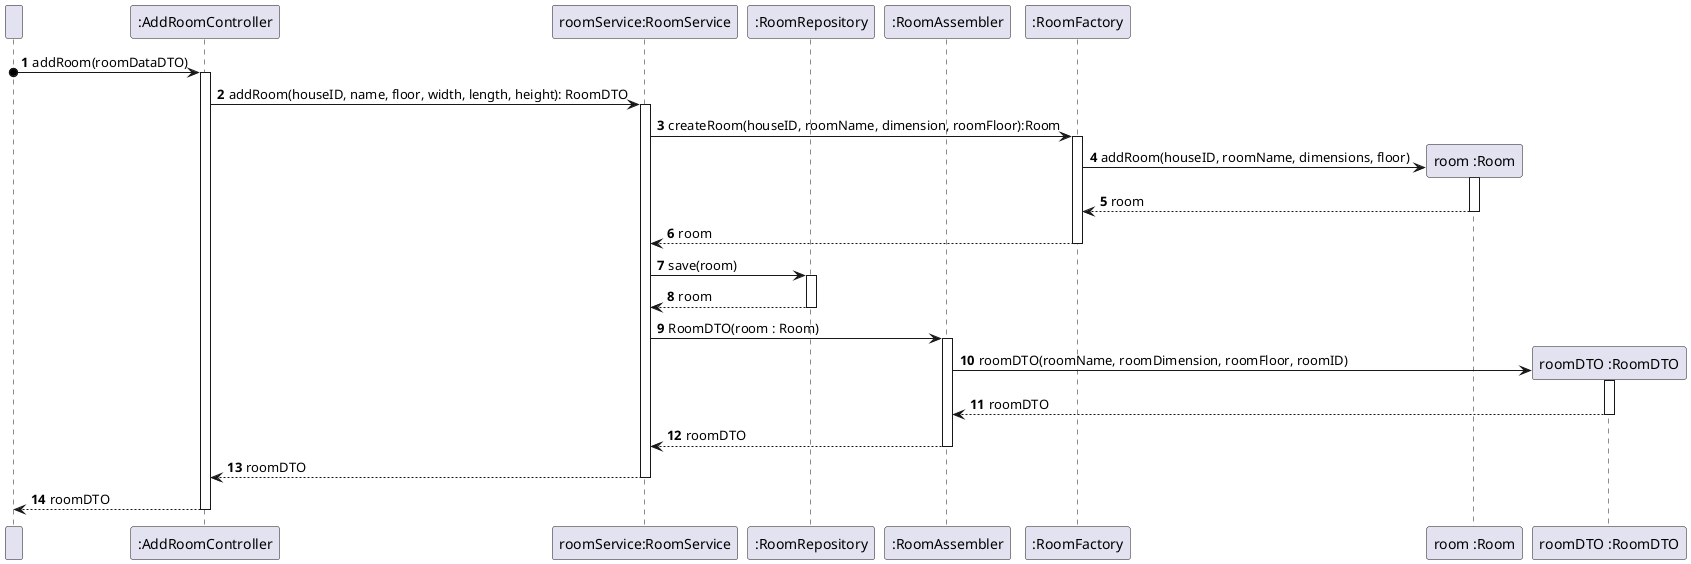 @startuml

!pragma layout smetana
autonumber

participant " " as User
participant ":AddRoomController" as Controller
participant "roomService:RoomService" as Service
participant ":RoomRepository" as Repository
participant ":RoomAssembler" as Assembler
participant ":RoomFactory" as Factory
participant "room :Room" as Room
participant "roomDTO :RoomDTO" as DTO

User o-> Controller: addRoom(roomDataDTO)
activate Controller
Controller -> Service: addRoom(houseID, name, floor, width, length, height): RoomDTO
activate Service
Service -> Factory: createRoom(houseID, roomName, dimension, roomFloor):Room
activate Factory
create Room
Factory -> Room: addRoom(houseID, roomName, dimensions, floor)
activate Room
Room --> Factory: room
deactivate Room
Factory --> Service: room
deactivate Factory
Service -> Repository: save(room)
activate Repository
Repository --> Service : room
deactivate Repository
Service -> Assembler: RoomDTO(room : Room)
activate Assembler
create DTO
Assembler -> DTO: roomDTO(roomName, roomDimension, roomFloor, roomID)
activate DTO
DTO --> Assembler: roomDTO
deactivate DTO
Assembler --> Service: roomDTO
deactivate Assembler
Service --> Controller: roomDTO
deactivate Service
Controller --> User: roomDTO
deactivate Controller




@enduml